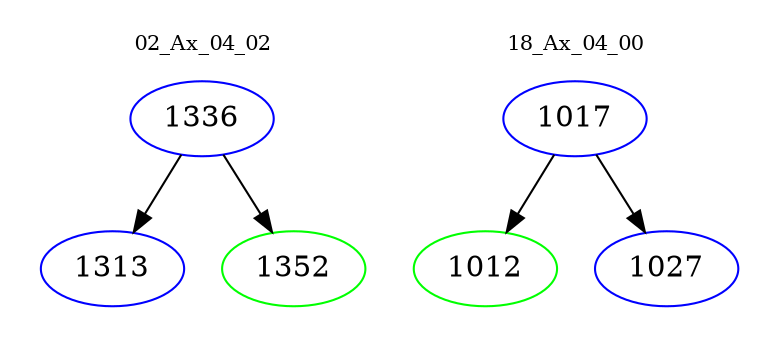digraph{
subgraph cluster_0 {
color = white
label = "02_Ax_04_02";
fontsize=10;
T0_1336 [label="1336", color="blue"]
T0_1336 -> T0_1313 [color="black"]
T0_1313 [label="1313", color="blue"]
T0_1336 -> T0_1352 [color="black"]
T0_1352 [label="1352", color="green"]
}
subgraph cluster_1 {
color = white
label = "18_Ax_04_00";
fontsize=10;
T1_1017 [label="1017", color="blue"]
T1_1017 -> T1_1012 [color="black"]
T1_1012 [label="1012", color="green"]
T1_1017 -> T1_1027 [color="black"]
T1_1027 [label="1027", color="blue"]
}
}
